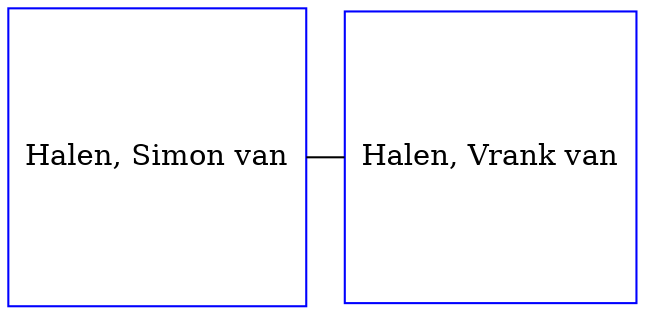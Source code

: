 digraph D {
    edge [dir=none];    node [shape=box];    "016342"   [label="Halen, Simon van", shape=box, regular=1, color="blue"] ;
"004243"   [label="Halen, Vrank van", shape=box, regular=1, color="blue"] ;
{rank=same; 016342->004243};
}